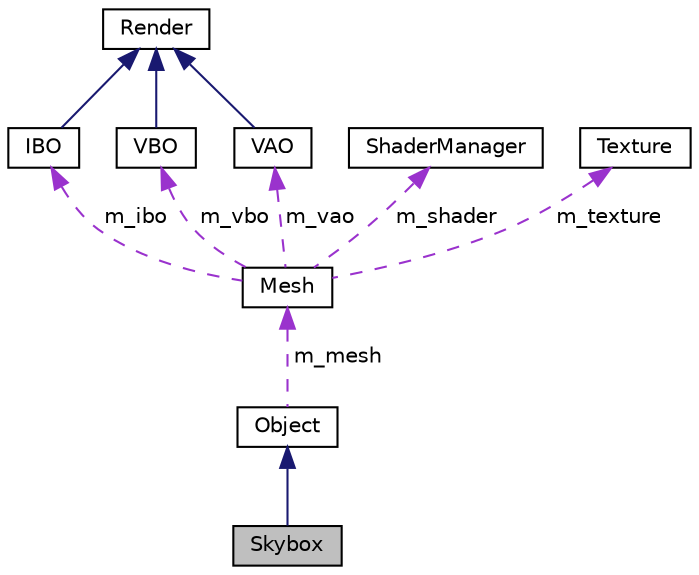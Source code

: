 digraph "Skybox"
{
  edge [fontname="Helvetica",fontsize="10",labelfontname="Helvetica",labelfontsize="10"];
  node [fontname="Helvetica",fontsize="10",shape=record];
  Node2 [label="Skybox",height=0.2,width=0.4,color="black", fillcolor="grey75", style="filled", fontcolor="black"];
  Node3 -> Node2 [dir="back",color="midnightblue",fontsize="10",style="solid",fontname="Helvetica"];
  Node3 [label="Object",height=0.2,width=0.4,color="black", fillcolor="white", style="filled",URL="$class_object.html",tooltip="Mother class of the objects on the map. "];
  Node4 -> Node3 [dir="back",color="darkorchid3",fontsize="10",style="dashed",label=" m_mesh" ,fontname="Helvetica"];
  Node4 [label="Mesh",height=0.2,width=0.4,color="black", fillcolor="white", style="filled",URL="$class_mesh.html",tooltip="mesh management (mesh = objects that can be rendered) "];
  Node5 -> Node4 [dir="back",color="darkorchid3",fontsize="10",style="dashed",label=" m_ibo" ,fontname="Helvetica"];
  Node5 [label="IBO",height=0.2,width=0.4,color="black", fillcolor="white", style="filled",URL="$class_i_b_o.html",tooltip="class defining a IBO and associated actions "];
  Node6 -> Node5 [dir="back",color="midnightblue",fontsize="10",style="solid",fontname="Helvetica"];
  Node6 [label="Render",height=0.2,width=0.4,color="black", fillcolor="white", style="filled",URL="$class_render.html",tooltip="Mother class of rendering management. "];
  Node7 -> Node4 [dir="back",color="darkorchid3",fontsize="10",style="dashed",label=" m_shader" ,fontname="Helvetica"];
  Node7 [label="ShaderManager",height=0.2,width=0.4,color="black", fillcolor="white", style="filled",URL="$class_shader_manager.html",tooltip="manage the shaders program and their uniform variables "];
  Node8 -> Node4 [dir="back",color="darkorchid3",fontsize="10",style="dashed",label=" m_texture" ,fontname="Helvetica"];
  Node8 [label="Texture",height=0.2,width=0.4,color="black", fillcolor="white", style="filled",URL="$class_texture.html",tooltip="texture management class "];
  Node9 -> Node4 [dir="back",color="darkorchid3",fontsize="10",style="dashed",label=" m_vbo" ,fontname="Helvetica"];
  Node9 [label="VBO",height=0.2,width=0.4,color="black", fillcolor="white", style="filled",URL="$class_v_b_o.html",tooltip="class defining a VBO and associated actions "];
  Node6 -> Node9 [dir="back",color="midnightblue",fontsize="10",style="solid",fontname="Helvetica"];
  Node10 -> Node4 [dir="back",color="darkorchid3",fontsize="10",style="dashed",label=" m_vao" ,fontname="Helvetica"];
  Node10 [label="VAO",height=0.2,width=0.4,color="black", fillcolor="white", style="filled",URL="$class_v_a_o.html",tooltip="class defining a VAO and associated actions "];
  Node6 -> Node10 [dir="back",color="midnightblue",fontsize="10",style="solid",fontname="Helvetica"];
}
